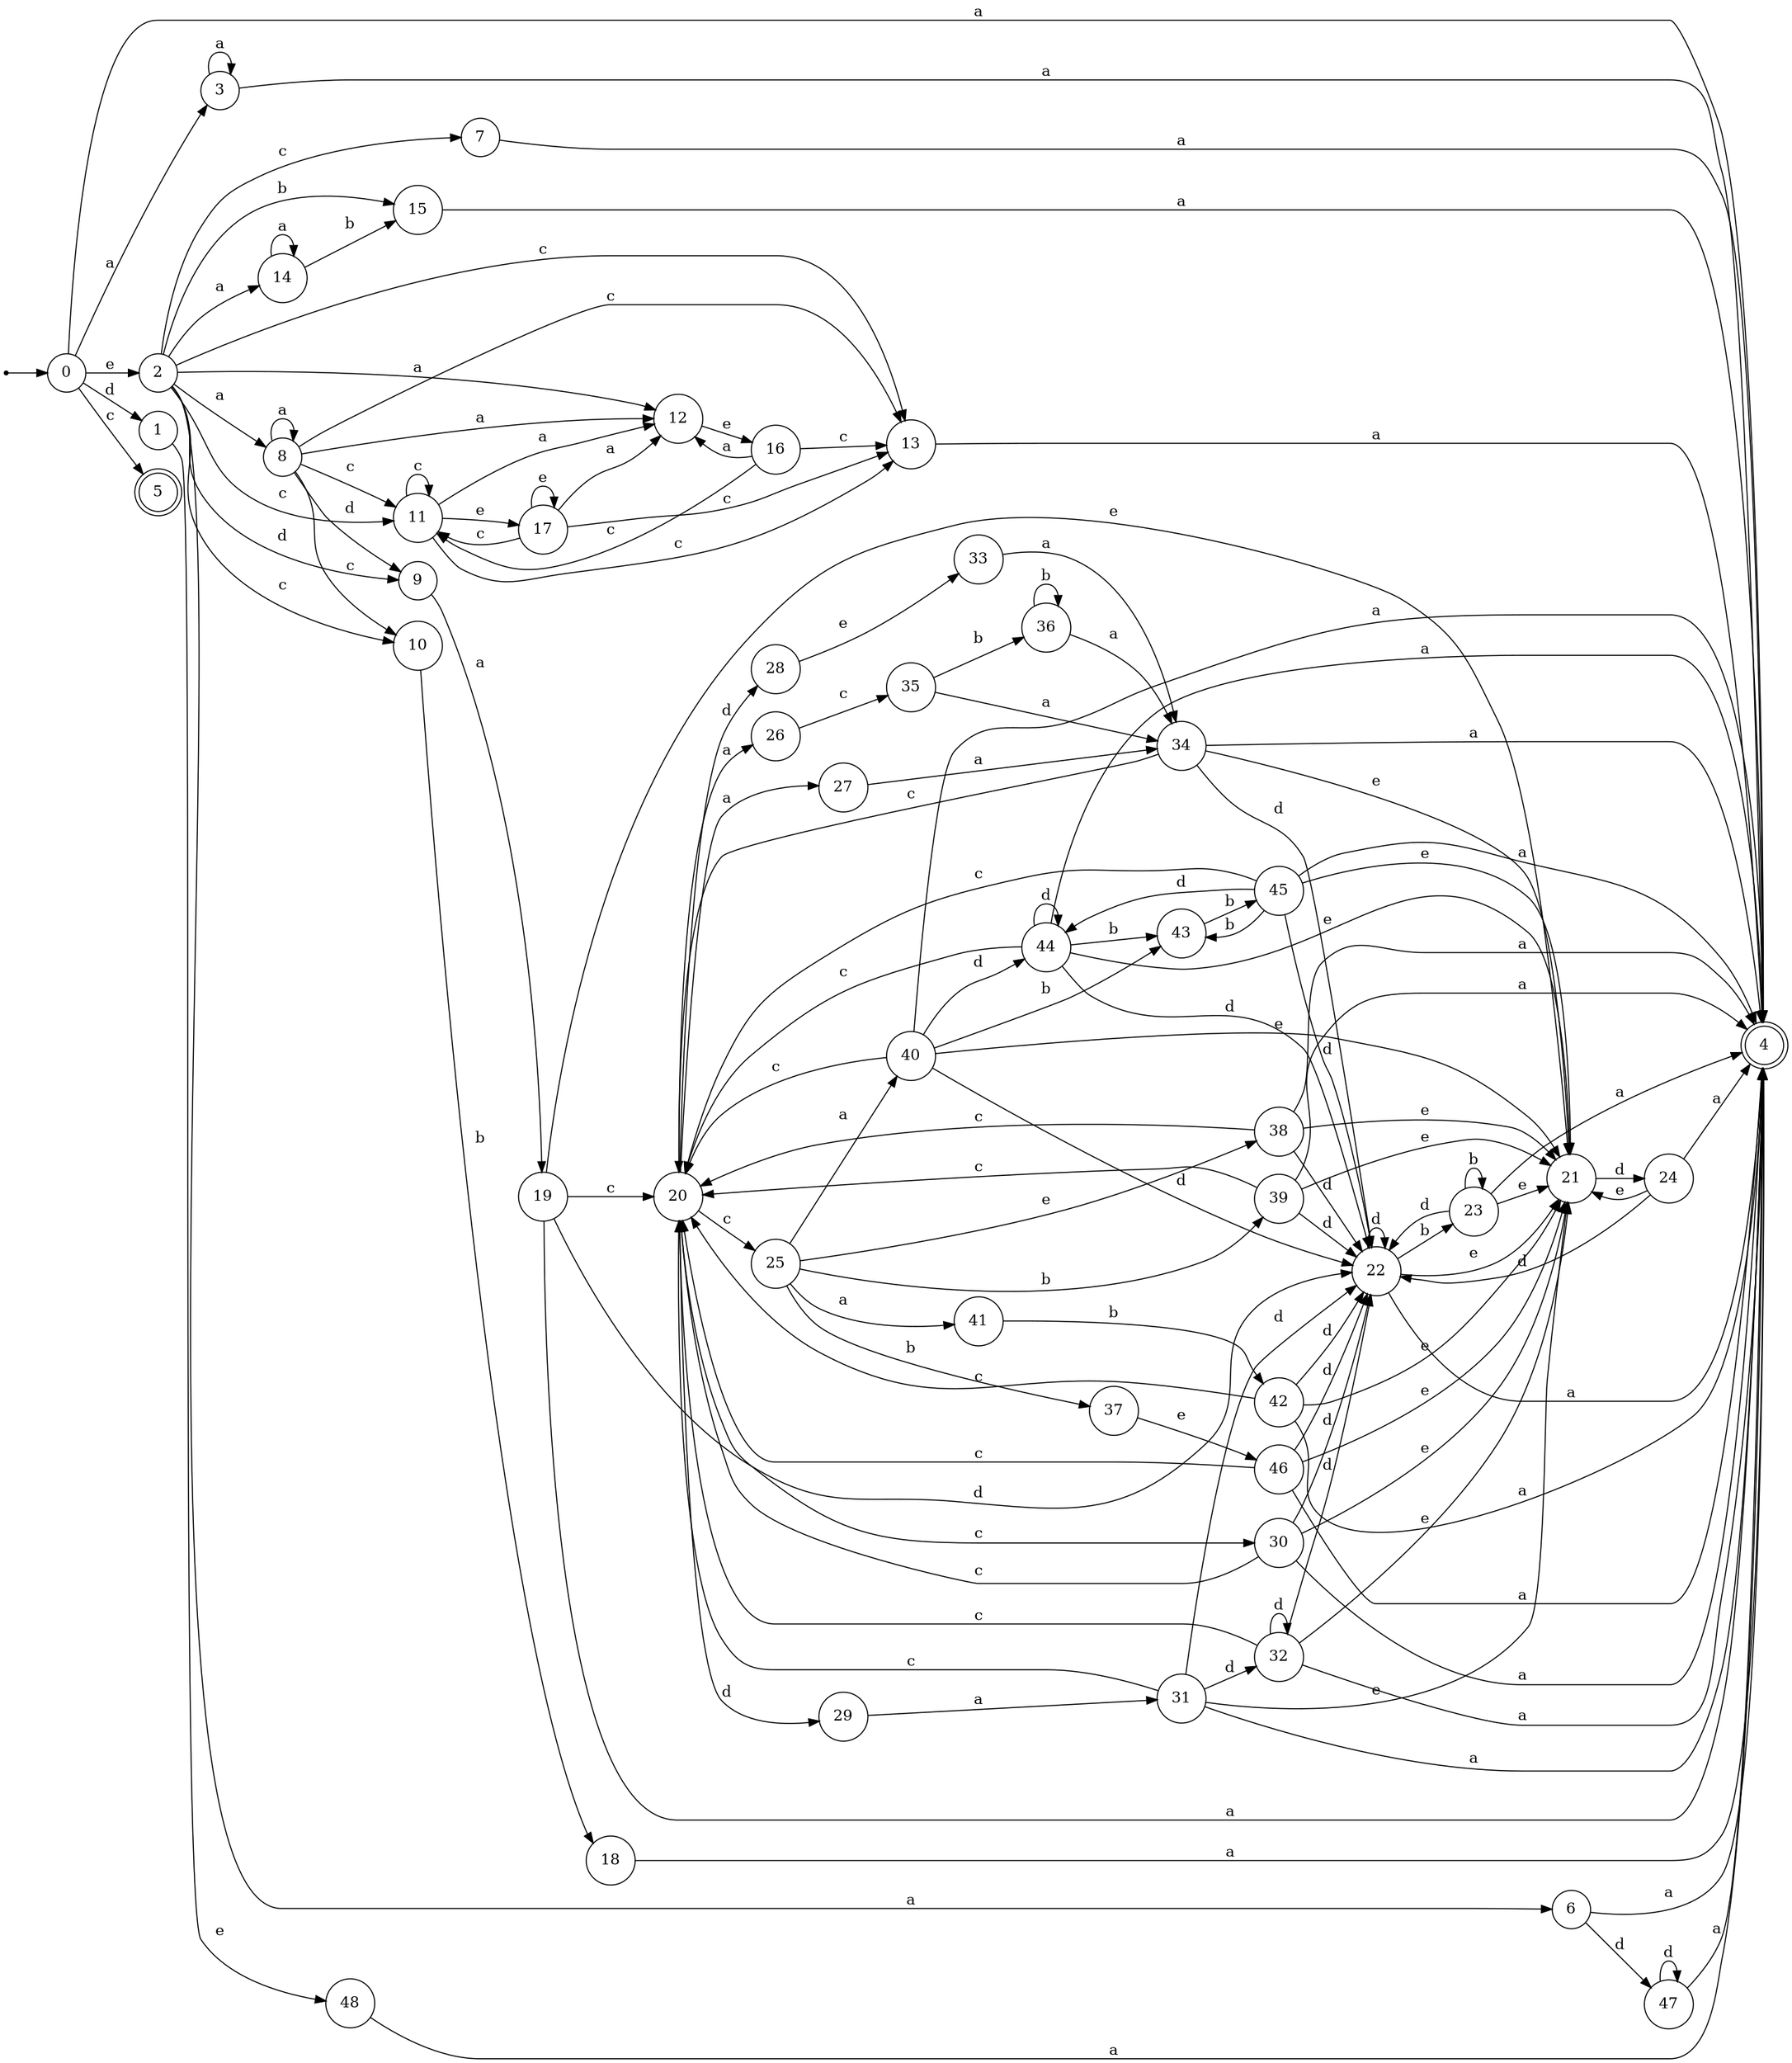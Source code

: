 digraph finite_state_machine {
rankdir=LR;
size="20,20";
node [shape = point]; "dummy0"
node [shape = circle]; "0";
"dummy0" -> "0";
node [shape = circle]; "1";
node [shape = circle]; "2";
node [shape = circle]; "3";
node [shape = doublecircle]; "4";node [shape = doublecircle]; "5";node [shape = circle]; "6";
node [shape = circle]; "7";
node [shape = circle]; "8";
node [shape = circle]; "9";
node [shape = circle]; "10";
node [shape = circle]; "11";
node [shape = circle]; "12";
node [shape = circle]; "13";
node [shape = circle]; "14";
node [shape = circle]; "15";
node [shape = circle]; "16";
node [shape = circle]; "17";
node [shape = circle]; "18";
node [shape = circle]; "19";
node [shape = circle]; "20";
node [shape = circle]; "21";
node [shape = circle]; "22";
node [shape = circle]; "23";
node [shape = circle]; "24";
node [shape = circle]; "25";
node [shape = circle]; "26";
node [shape = circle]; "27";
node [shape = circle]; "28";
node [shape = circle]; "29";
node [shape = circle]; "30";
node [shape = circle]; "31";
node [shape = circle]; "32";
node [shape = circle]; "33";
node [shape = circle]; "34";
node [shape = circle]; "35";
node [shape = circle]; "36";
node [shape = circle]; "37";
node [shape = circle]; "38";
node [shape = circle]; "39";
node [shape = circle]; "40";
node [shape = circle]; "41";
node [shape = circle]; "42";
node [shape = circle]; "43";
node [shape = circle]; "44";
node [shape = circle]; "45";
node [shape = circle]; "46";
node [shape = circle]; "47";
node [shape = circle]; "48";
"0" -> "1" [label = "d"];
 "0" -> "2" [label = "e"];
 "0" -> "3" [label = "a"];
 "0" -> "4" [label = "a"];
 "0" -> "5" [label = "c"];
 "3" -> "3" [label = "a"];
 "3" -> "4" [label = "a"];
 "2" -> "8" [label = "a"];
 "2" -> "12" [label = "a"];
 "2" -> "6" [label = "a"];
 "2" -> "14" [label = "a"];
 "2" -> "10" [label = "c"];
 "2" -> "11" [label = "c"];
 "2" -> "13" [label = "c"];
 "2" -> "7" [label = "c"];
 "2" -> "9" [label = "d"];
 "2" -> "15" [label = "b"];
 "15" -> "4" [label = "a"];
 "14" -> "14" [label = "a"];
 "14" -> "15" [label = "b"];
 "13" -> "4" [label = "a"];
 "12" -> "16" [label = "e"];
 "16" -> "12" [label = "a"];
 "16" -> "11" [label = "c"];
 "16" -> "13" [label = "c"];
 "11" -> "11" [label = "c"];
 "11" -> "13" [label = "c"];
 "11" -> "17" [label = "e"];
 "11" -> "12" [label = "a"];
 "17" -> "17" [label = "e"];
 "17" -> "11" [label = "c"];
 "17" -> "13" [label = "c"];
 "17" -> "12" [label = "a"];
 "10" -> "18" [label = "b"];
 "18" -> "4" [label = "a"];
 "9" -> "19" [label = "a"];
 "19" -> "20" [label = "c"];
 "19" -> "21" [label = "e"];
 "19" -> "22" [label = "d"];
 "19" -> "4" [label = "a"];
 "22" -> "22" [label = "d"];
 "22" -> "23" [label = "b"];
 "22" -> "21" [label = "e"];
 "22" -> "4" [label = "a"];
 "23" -> "23" [label = "b"];
 "23" -> "22" [label = "d"];
 "23" -> "21" [label = "e"];
 "23" -> "4" [label = "a"];
 "21" -> "24" [label = "d"];
 "24" -> "21" [label = "e"];
 "24" -> "22" [label = "d"];
 "24" -> "4" [label = "a"];
 "20" -> "25" [label = "c"];
 "20" -> "30" [label = "c"];
 "20" -> "26" [label = "a"];
 "20" -> "27" [label = "a"];
 "20" -> "28" [label = "d"];
 "20" -> "29" [label = "d"];
 "30" -> "20" [label = "c"];
 "30" -> "21" [label = "e"];
 "30" -> "22" [label = "d"];
 "30" -> "4" [label = "a"];
 "29" -> "31" [label = "a"];
 "31" -> "32" [label = "d"];
 "31" -> "22" [label = "d"];
 "31" -> "20" [label = "c"];
 "31" -> "21" [label = "e"];
 "31" -> "4" [label = "a"];
 "32" -> "32" [label = "d"];
 "32" -> "22" [label = "d"];
 "32" -> "20" [label = "c"];
 "32" -> "21" [label = "e"];
 "32" -> "4" [label = "a"];
 "28" -> "33" [label = "e"];
 "33" -> "34" [label = "a"];
 "34" -> "20" [label = "c"];
 "34" -> "21" [label = "e"];
 "34" -> "22" [label = "d"];
 "34" -> "4" [label = "a"];
 "27" -> "34" [label = "a"];
 "26" -> "35" [label = "c"];
 "35" -> "36" [label = "b"];
 "35" -> "34" [label = "a"];
 "36" -> "36" [label = "b"];
 "36" -> "34" [label = "a"];
 "25" -> "37" [label = "b"];
 "25" -> "39" [label = "b"];
 "25" -> "38" [label = "e"];
 "25" -> "40" [label = "a"];
 "25" -> "41" [label = "a"];
 "41" -> "42" [label = "b"];
 "42" -> "20" [label = "c"];
 "42" -> "21" [label = "e"];
 "42" -> "22" [label = "d"];
 "42" -> "4" [label = "a"];
 "40" -> "43" [label = "b"];
 "40" -> "44" [label = "d"];
 "40" -> "22" [label = "d"];
 "40" -> "20" [label = "c"];
 "40" -> "21" [label = "e"];
 "40" -> "4" [label = "a"];
 "44" -> "44" [label = "d"];
 "44" -> "22" [label = "d"];
 "44" -> "43" [label = "b"];
 "44" -> "20" [label = "c"];
 "44" -> "21" [label = "e"];
 "44" -> "4" [label = "a"];
 "43" -> "45" [label = "b"];
 "45" -> "43" [label = "b"];
 "45" -> "44" [label = "d"];
 "45" -> "22" [label = "d"];
 "45" -> "20" [label = "c"];
 "45" -> "21" [label = "e"];
 "45" -> "4" [label = "a"];
 "39" -> "20" [label = "c"];
 "39" -> "21" [label = "e"];
 "39" -> "22" [label = "d"];
 "39" -> "4" [label = "a"];
 "38" -> "20" [label = "c"];
 "38" -> "21" [label = "e"];
 "38" -> "22" [label = "d"];
 "38" -> "4" [label = "a"];
 "37" -> "46" [label = "e"];
 "46" -> "20" [label = "c"];
 "46" -> "21" [label = "e"];
 "46" -> "22" [label = "d"];
 "46" -> "4" [label = "a"];
 "8" -> "8" [label = "a"];
 "8" -> "12" [label = "a"];
 "8" -> "9" [label = "d"];
 "8" -> "10" [label = "c"];
 "8" -> "11" [label = "c"];
 "8" -> "13" [label = "c"];
 "7" -> "4" [label = "a"];
 "6" -> "47" [label = "d"];
 "6" -> "4" [label = "a"];
 "47" -> "47" [label = "d"];
 "47" -> "4" [label = "a"];
 "1" -> "48" [label = "e"];
 "48" -> "4" [label = "a"];
 }
